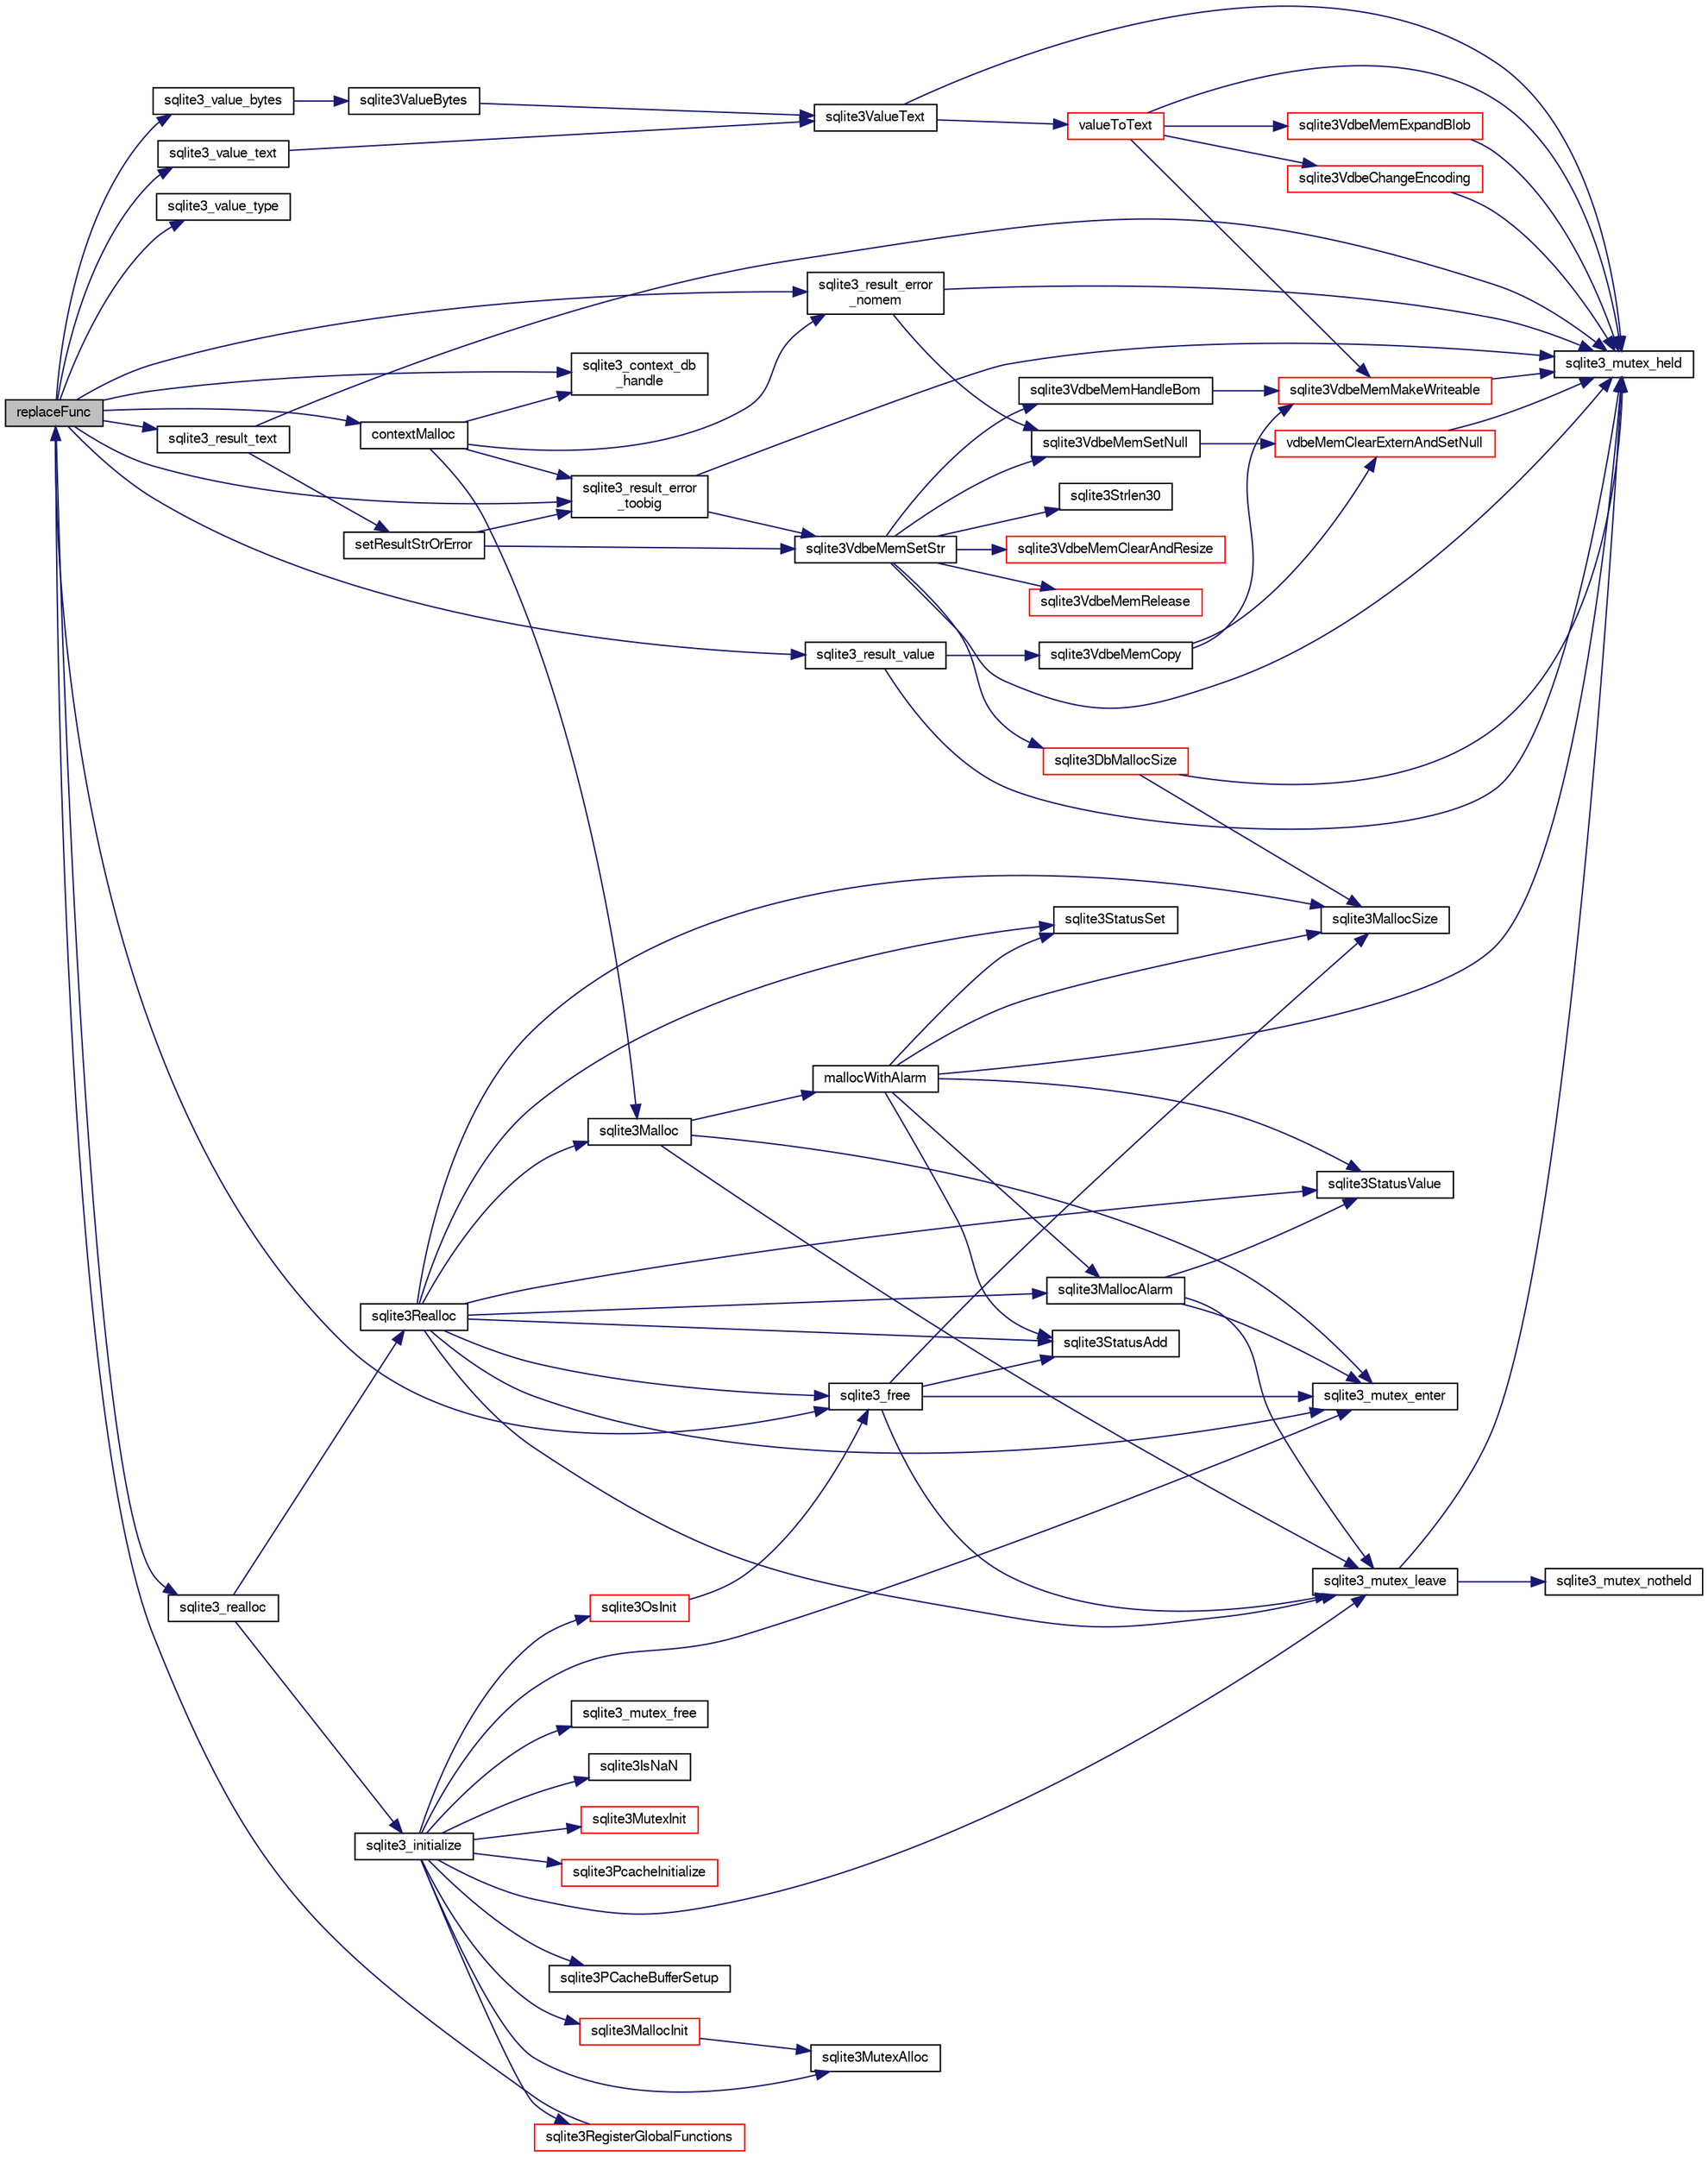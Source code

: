 digraph "replaceFunc"
{
  edge [fontname="FreeSans",fontsize="10",labelfontname="FreeSans",labelfontsize="10"];
  node [fontname="FreeSans",fontsize="10",shape=record];
  rankdir="LR";
  Node267950 [label="replaceFunc",height=0.2,width=0.4,color="black", fillcolor="grey75", style="filled", fontcolor="black"];
  Node267950 -> Node267951 [color="midnightblue",fontsize="10",style="solid",fontname="FreeSans"];
  Node267951 [label="sqlite3_value_text",height=0.2,width=0.4,color="black", fillcolor="white", style="filled",URL="$sqlite3_8c.html#aef2ace3239e6dd59c74110faa70f8171"];
  Node267951 -> Node267952 [color="midnightblue",fontsize="10",style="solid",fontname="FreeSans"];
  Node267952 [label="sqlite3ValueText",height=0.2,width=0.4,color="black", fillcolor="white", style="filled",URL="$sqlite3_8c.html#ad567a94e52d1adf81f4857fdba00a59b"];
  Node267952 -> Node267953 [color="midnightblue",fontsize="10",style="solid",fontname="FreeSans"];
  Node267953 [label="sqlite3_mutex_held",height=0.2,width=0.4,color="black", fillcolor="white", style="filled",URL="$sqlite3_8c.html#acf77da68932b6bc163c5e68547ecc3e7"];
  Node267952 -> Node267954 [color="midnightblue",fontsize="10",style="solid",fontname="FreeSans"];
  Node267954 [label="valueToText",height=0.2,width=0.4,color="red", fillcolor="white", style="filled",URL="$sqlite3_8c.html#abded1c4848e5c5901949c02af499044c"];
  Node267954 -> Node267953 [color="midnightblue",fontsize="10",style="solid",fontname="FreeSans"];
  Node267954 -> Node267955 [color="midnightblue",fontsize="10",style="solid",fontname="FreeSans"];
  Node267955 [label="sqlite3VdbeMemExpandBlob",height=0.2,width=0.4,color="red", fillcolor="white", style="filled",URL="$sqlite3_8c.html#afa1d06c05f058623f190c05aac4a5c7c"];
  Node267955 -> Node267953 [color="midnightblue",fontsize="10",style="solid",fontname="FreeSans"];
  Node267954 -> Node268227 [color="midnightblue",fontsize="10",style="solid",fontname="FreeSans"];
  Node268227 [label="sqlite3VdbeChangeEncoding",height=0.2,width=0.4,color="red", fillcolor="white", style="filled",URL="$sqlite3_8c.html#aa7cf8e488bf8cf9ec18528f52a40de31"];
  Node268227 -> Node267953 [color="midnightblue",fontsize="10",style="solid",fontname="FreeSans"];
  Node267954 -> Node268080 [color="midnightblue",fontsize="10",style="solid",fontname="FreeSans"];
  Node268080 [label="sqlite3VdbeMemMakeWriteable",height=0.2,width=0.4,color="red", fillcolor="white", style="filled",URL="$sqlite3_8c.html#afabdd8032205a36c69ad191c6bbb6a34"];
  Node268080 -> Node267953 [color="midnightblue",fontsize="10",style="solid",fontname="FreeSans"];
  Node267950 -> Node268066 [color="midnightblue",fontsize="10",style="solid",fontname="FreeSans"];
  Node268066 [label="sqlite3_value_bytes",height=0.2,width=0.4,color="black", fillcolor="white", style="filled",URL="$sqlite3_8c.html#aee6da873358a81b4bbbe1284f157b146"];
  Node268066 -> Node268067 [color="midnightblue",fontsize="10",style="solid",fontname="FreeSans"];
  Node268067 [label="sqlite3ValueBytes",height=0.2,width=0.4,color="black", fillcolor="white", style="filled",URL="$sqlite3_8c.html#a2eac906bf499092dbbbfbb47ae75ad06"];
  Node268067 -> Node267952 [color="midnightblue",fontsize="10",style="solid",fontname="FreeSans"];
  Node267950 -> Node268065 [color="midnightblue",fontsize="10",style="solid",fontname="FreeSans"];
  Node268065 [label="sqlite3_value_type",height=0.2,width=0.4,color="black", fillcolor="white", style="filled",URL="$sqlite3_8c.html#ac5e91a982065a1ab220a43bbd18cfa60"];
  Node267950 -> Node268069 [color="midnightblue",fontsize="10",style="solid",fontname="FreeSans"];
  Node268069 [label="sqlite3_context_db\l_handle",height=0.2,width=0.4,color="black", fillcolor="white", style="filled",URL="$sqlite3_8c.html#a4b82e673c3dcc88c179e2bae5629fa60"];
  Node267950 -> Node268092 [color="midnightblue",fontsize="10",style="solid",fontname="FreeSans"];
  Node268092 [label="sqlite3_result_value",height=0.2,width=0.4,color="black", fillcolor="white", style="filled",URL="$sqlite3_8c.html#af572c2d6f23377fc4d794b6946d5b3ed"];
  Node268092 -> Node267953 [color="midnightblue",fontsize="10",style="solid",fontname="FreeSans"];
  Node268092 -> Node268093 [color="midnightblue",fontsize="10",style="solid",fontname="FreeSans"];
  Node268093 [label="sqlite3VdbeMemCopy",height=0.2,width=0.4,color="black", fillcolor="white", style="filled",URL="$sqlite3_8c.html#a3a04f985c3c7cac7c7958b872fb3f781"];
  Node268093 -> Node268073 [color="midnightblue",fontsize="10",style="solid",fontname="FreeSans"];
  Node268073 [label="vdbeMemClearExternAndSetNull",height=0.2,width=0.4,color="red", fillcolor="white", style="filled",URL="$sqlite3_8c.html#a29c41a360fb0e86b817777daf061230c"];
  Node268073 -> Node267953 [color="midnightblue",fontsize="10",style="solid",fontname="FreeSans"];
  Node268093 -> Node268080 [color="midnightblue",fontsize="10",style="solid",fontname="FreeSans"];
  Node267950 -> Node268068 [color="midnightblue",fontsize="10",style="solid",fontname="FreeSans"];
  Node268068 [label="contextMalloc",height=0.2,width=0.4,color="black", fillcolor="white", style="filled",URL="$sqlite3_8c.html#a09e5794a0f9a8269eda3bc32d43d63c9"];
  Node268068 -> Node268069 [color="midnightblue",fontsize="10",style="solid",fontname="FreeSans"];
  Node268068 -> Node268070 [color="midnightblue",fontsize="10",style="solid",fontname="FreeSans"];
  Node268070 [label="sqlite3_result_error\l_toobig",height=0.2,width=0.4,color="black", fillcolor="white", style="filled",URL="$sqlite3_8c.html#ad4f0c5e8c9421d0c4550c1a108221abe"];
  Node268070 -> Node267953 [color="midnightblue",fontsize="10",style="solid",fontname="FreeSans"];
  Node268070 -> Node268071 [color="midnightblue",fontsize="10",style="solid",fontname="FreeSans"];
  Node268071 [label="sqlite3VdbeMemSetStr",height=0.2,width=0.4,color="black", fillcolor="white", style="filled",URL="$sqlite3_8c.html#a9697bec7c3b512483638ea3646191d7d"];
  Node268071 -> Node267953 [color="midnightblue",fontsize="10",style="solid",fontname="FreeSans"];
  Node268071 -> Node268072 [color="midnightblue",fontsize="10",style="solid",fontname="FreeSans"];
  Node268072 [label="sqlite3VdbeMemSetNull",height=0.2,width=0.4,color="black", fillcolor="white", style="filled",URL="$sqlite3_8c.html#ae01092c23aebaf8a3ebdf3954609b410"];
  Node268072 -> Node268073 [color="midnightblue",fontsize="10",style="solid",fontname="FreeSans"];
  Node268071 -> Node268021 [color="midnightblue",fontsize="10",style="solid",fontname="FreeSans"];
  Node268021 [label="sqlite3Strlen30",height=0.2,width=0.4,color="black", fillcolor="white", style="filled",URL="$sqlite3_8c.html#a3dcd80ba41f1a308193dee74857b62a7"];
  Node268071 -> Node268076 [color="midnightblue",fontsize="10",style="solid",fontname="FreeSans"];
  Node268076 [label="sqlite3VdbeMemClearAndResize",height=0.2,width=0.4,color="red", fillcolor="white", style="filled",URL="$sqlite3_8c.html#add082be4aa46084ecdf023cfac898231"];
  Node268071 -> Node268077 [color="midnightblue",fontsize="10",style="solid",fontname="FreeSans"];
  Node268077 [label="sqlite3VdbeMemRelease",height=0.2,width=0.4,color="red", fillcolor="white", style="filled",URL="$sqlite3_8c.html#a90606361dbeba88159fd6ff03fcc10cc"];
  Node268071 -> Node267957 [color="midnightblue",fontsize="10",style="solid",fontname="FreeSans"];
  Node267957 [label="sqlite3DbMallocSize",height=0.2,width=0.4,color="red", fillcolor="white", style="filled",URL="$sqlite3_8c.html#aa397e5a8a03495203a0767abf0a71f86"];
  Node267957 -> Node267958 [color="midnightblue",fontsize="10",style="solid",fontname="FreeSans"];
  Node267958 [label="sqlite3MallocSize",height=0.2,width=0.4,color="black", fillcolor="white", style="filled",URL="$sqlite3_8c.html#acf5d2a5f35270bafb050bd2def576955"];
  Node267957 -> Node267953 [color="midnightblue",fontsize="10",style="solid",fontname="FreeSans"];
  Node268071 -> Node268079 [color="midnightblue",fontsize="10",style="solid",fontname="FreeSans"];
  Node268079 [label="sqlite3VdbeMemHandleBom",height=0.2,width=0.4,color="black", fillcolor="white", style="filled",URL="$sqlite3_8c.html#a8ac47607e6893715d335a0f6f4b58e3e"];
  Node268079 -> Node268080 [color="midnightblue",fontsize="10",style="solid",fontname="FreeSans"];
  Node268068 -> Node267963 [color="midnightblue",fontsize="10",style="solid",fontname="FreeSans"];
  Node267963 [label="sqlite3Malloc",height=0.2,width=0.4,color="black", fillcolor="white", style="filled",URL="$sqlite3_8c.html#a361a2eaa846b1885f123abe46f5d8b2b"];
  Node267963 -> Node267964 [color="midnightblue",fontsize="10",style="solid",fontname="FreeSans"];
  Node267964 [label="sqlite3_mutex_enter",height=0.2,width=0.4,color="black", fillcolor="white", style="filled",URL="$sqlite3_8c.html#a1c12cde690bd89f104de5cbad12a6bf5"];
  Node267963 -> Node267965 [color="midnightblue",fontsize="10",style="solid",fontname="FreeSans"];
  Node267965 [label="mallocWithAlarm",height=0.2,width=0.4,color="black", fillcolor="white", style="filled",URL="$sqlite3_8c.html#ab070d5cf8e48ec8a6a43cf025d48598b"];
  Node267965 -> Node267953 [color="midnightblue",fontsize="10",style="solid",fontname="FreeSans"];
  Node267965 -> Node267966 [color="midnightblue",fontsize="10",style="solid",fontname="FreeSans"];
  Node267966 [label="sqlite3StatusSet",height=0.2,width=0.4,color="black", fillcolor="white", style="filled",URL="$sqlite3_8c.html#afec7586c01fcb5ea17dc9d7725a589d9"];
  Node267965 -> Node267967 [color="midnightblue",fontsize="10",style="solid",fontname="FreeSans"];
  Node267967 [label="sqlite3StatusValue",height=0.2,width=0.4,color="black", fillcolor="white", style="filled",URL="$sqlite3_8c.html#a30b8ac296c6e200c1fa57708d52c6ef6"];
  Node267965 -> Node267968 [color="midnightblue",fontsize="10",style="solid",fontname="FreeSans"];
  Node267968 [label="sqlite3MallocAlarm",height=0.2,width=0.4,color="black", fillcolor="white", style="filled",URL="$sqlite3_8c.html#ada66988e8471d1198f3219c062377508"];
  Node267968 -> Node267967 [color="midnightblue",fontsize="10",style="solid",fontname="FreeSans"];
  Node267968 -> Node267969 [color="midnightblue",fontsize="10",style="solid",fontname="FreeSans"];
  Node267969 [label="sqlite3_mutex_leave",height=0.2,width=0.4,color="black", fillcolor="white", style="filled",URL="$sqlite3_8c.html#a5838d235601dbd3c1fa993555c6bcc93"];
  Node267969 -> Node267953 [color="midnightblue",fontsize="10",style="solid",fontname="FreeSans"];
  Node267969 -> Node267970 [color="midnightblue",fontsize="10",style="solid",fontname="FreeSans"];
  Node267970 [label="sqlite3_mutex_notheld",height=0.2,width=0.4,color="black", fillcolor="white", style="filled",URL="$sqlite3_8c.html#a83967c837c1c000d3b5adcfaa688f5dc"];
  Node267968 -> Node267964 [color="midnightblue",fontsize="10",style="solid",fontname="FreeSans"];
  Node267965 -> Node267958 [color="midnightblue",fontsize="10",style="solid",fontname="FreeSans"];
  Node267965 -> Node267971 [color="midnightblue",fontsize="10",style="solid",fontname="FreeSans"];
  Node267971 [label="sqlite3StatusAdd",height=0.2,width=0.4,color="black", fillcolor="white", style="filled",URL="$sqlite3_8c.html#afa029f93586aeab4cc85360905dae9cd"];
  Node267963 -> Node267969 [color="midnightblue",fontsize="10",style="solid",fontname="FreeSans"];
  Node268068 -> Node268081 [color="midnightblue",fontsize="10",style="solid",fontname="FreeSans"];
  Node268081 [label="sqlite3_result_error\l_nomem",height=0.2,width=0.4,color="black", fillcolor="white", style="filled",URL="$sqlite3_8c.html#aa3c1191fb83e4e8bdde15f13d05bd82a"];
  Node268081 -> Node267953 [color="midnightblue",fontsize="10",style="solid",fontname="FreeSans"];
  Node268081 -> Node268072 [color="midnightblue",fontsize="10",style="solid",fontname="FreeSans"];
  Node267950 -> Node268070 [color="midnightblue",fontsize="10",style="solid",fontname="FreeSans"];
  Node267950 -> Node267974 [color="midnightblue",fontsize="10",style="solid",fontname="FreeSans"];
  Node267974 [label="sqlite3_free",height=0.2,width=0.4,color="black", fillcolor="white", style="filled",URL="$sqlite3_8c.html#a6552349e36a8a691af5487999ab09519"];
  Node267974 -> Node267964 [color="midnightblue",fontsize="10",style="solid",fontname="FreeSans"];
  Node267974 -> Node267971 [color="midnightblue",fontsize="10",style="solid",fontname="FreeSans"];
  Node267974 -> Node267958 [color="midnightblue",fontsize="10",style="solid",fontname="FreeSans"];
  Node267974 -> Node267969 [color="midnightblue",fontsize="10",style="solid",fontname="FreeSans"];
  Node267950 -> Node268008 [color="midnightblue",fontsize="10",style="solid",fontname="FreeSans"];
  Node268008 [label="sqlite3_realloc",height=0.2,width=0.4,color="black", fillcolor="white", style="filled",URL="$sqlite3_8c.html#a822d9e42f6ab4b2ec803f311aeb9618d"];
  Node268008 -> Node267976 [color="midnightblue",fontsize="10",style="solid",fontname="FreeSans"];
  Node267976 [label="sqlite3_initialize",height=0.2,width=0.4,color="black", fillcolor="white", style="filled",URL="$sqlite3_8c.html#ab0c0ee2d5d4cf8b28e9572296a8861df"];
  Node267976 -> Node267977 [color="midnightblue",fontsize="10",style="solid",fontname="FreeSans"];
  Node267977 [label="sqlite3MutexInit",height=0.2,width=0.4,color="red", fillcolor="white", style="filled",URL="$sqlite3_8c.html#a7906afcdd1cdb3d0007eb932398a1158"];
  Node267976 -> Node267995 [color="midnightblue",fontsize="10",style="solid",fontname="FreeSans"];
  Node267995 [label="sqlite3MutexAlloc",height=0.2,width=0.4,color="black", fillcolor="white", style="filled",URL="$sqlite3_8c.html#a0e3f432ee581f6876b590e7ad7e84e19"];
  Node267976 -> Node267964 [color="midnightblue",fontsize="10",style="solid",fontname="FreeSans"];
  Node267976 -> Node267996 [color="midnightblue",fontsize="10",style="solid",fontname="FreeSans"];
  Node267996 [label="sqlite3MallocInit",height=0.2,width=0.4,color="red", fillcolor="white", style="filled",URL="$sqlite3_8c.html#a9e06f9e7cad0d83ce80ab493c9533552"];
  Node267996 -> Node267995 [color="midnightblue",fontsize="10",style="solid",fontname="FreeSans"];
  Node267976 -> Node267969 [color="midnightblue",fontsize="10",style="solid",fontname="FreeSans"];
  Node267976 -> Node268063 [color="midnightblue",fontsize="10",style="solid",fontname="FreeSans"];
  Node268063 [label="sqlite3RegisterGlobalFunctions",height=0.2,width=0.4,color="red", fillcolor="white", style="filled",URL="$sqlite3_8c.html#a9f75bd111010f29e1b8d74344473c4ec"];
  Node268063 -> Node267950 [color="midnightblue",fontsize="10",style="solid",fontname="FreeSans"];
  Node267976 -> Node268220 [color="midnightblue",fontsize="10",style="solid",fontname="FreeSans"];
  Node268220 [label="sqlite3PcacheInitialize",height=0.2,width=0.4,color="red", fillcolor="white", style="filled",URL="$sqlite3_8c.html#a2902c61ddc88bea002c4d69fe4052b1f"];
  Node267976 -> Node268221 [color="midnightblue",fontsize="10",style="solid",fontname="FreeSans"];
  Node268221 [label="sqlite3OsInit",height=0.2,width=0.4,color="red", fillcolor="white", style="filled",URL="$sqlite3_8c.html#afeaa886fe1ca086a30fd278b1d069762"];
  Node268221 -> Node267974 [color="midnightblue",fontsize="10",style="solid",fontname="FreeSans"];
  Node267976 -> Node268225 [color="midnightblue",fontsize="10",style="solid",fontname="FreeSans"];
  Node268225 [label="sqlite3PCacheBufferSetup",height=0.2,width=0.4,color="black", fillcolor="white", style="filled",URL="$sqlite3_8c.html#ad18a1eebefdfbc4254f473f7b0101937"];
  Node267976 -> Node268226 [color="midnightblue",fontsize="10",style="solid",fontname="FreeSans"];
  Node268226 [label="sqlite3_mutex_free",height=0.2,width=0.4,color="black", fillcolor="white", style="filled",URL="$sqlite3_8c.html#a2db2e72e08f6873afa9c61b0ec726fec"];
  Node267976 -> Node268020 [color="midnightblue",fontsize="10",style="solid",fontname="FreeSans"];
  Node268020 [label="sqlite3IsNaN",height=0.2,width=0.4,color="black", fillcolor="white", style="filled",URL="$sqlite3_8c.html#aed4d78203877c3486765ccbc7feebb50"];
  Node268008 -> Node268009 [color="midnightblue",fontsize="10",style="solid",fontname="FreeSans"];
  Node268009 [label="sqlite3Realloc",height=0.2,width=0.4,color="black", fillcolor="white", style="filled",URL="$sqlite3_8c.html#ad53aefdfc088f622e23ffe838201fe22"];
  Node268009 -> Node267963 [color="midnightblue",fontsize="10",style="solid",fontname="FreeSans"];
  Node268009 -> Node267974 [color="midnightblue",fontsize="10",style="solid",fontname="FreeSans"];
  Node268009 -> Node267958 [color="midnightblue",fontsize="10",style="solid",fontname="FreeSans"];
  Node268009 -> Node267964 [color="midnightblue",fontsize="10",style="solid",fontname="FreeSans"];
  Node268009 -> Node267966 [color="midnightblue",fontsize="10",style="solid",fontname="FreeSans"];
  Node268009 -> Node267967 [color="midnightblue",fontsize="10",style="solid",fontname="FreeSans"];
  Node268009 -> Node267968 [color="midnightblue",fontsize="10",style="solid",fontname="FreeSans"];
  Node268009 -> Node267971 [color="midnightblue",fontsize="10",style="solid",fontname="FreeSans"];
  Node268009 -> Node267969 [color="midnightblue",fontsize="10",style="solid",fontname="FreeSans"];
  Node267950 -> Node268081 [color="midnightblue",fontsize="10",style="solid",fontname="FreeSans"];
  Node267950 -> Node268083 [color="midnightblue",fontsize="10",style="solid",fontname="FreeSans"];
  Node268083 [label="sqlite3_result_text",height=0.2,width=0.4,color="black", fillcolor="white", style="filled",URL="$sqlite3_8c.html#a2c06bc83045bd7986b89e5e8bd689bdf"];
  Node268083 -> Node267953 [color="midnightblue",fontsize="10",style="solid",fontname="FreeSans"];
  Node268083 -> Node268084 [color="midnightblue",fontsize="10",style="solid",fontname="FreeSans"];
  Node268084 [label="setResultStrOrError",height=0.2,width=0.4,color="black", fillcolor="white", style="filled",URL="$sqlite3_8c.html#af1d0f45c261a19434fad327798cc6d6b"];
  Node268084 -> Node268071 [color="midnightblue",fontsize="10",style="solid",fontname="FreeSans"];
  Node268084 -> Node268070 [color="midnightblue",fontsize="10",style="solid",fontname="FreeSans"];
}
